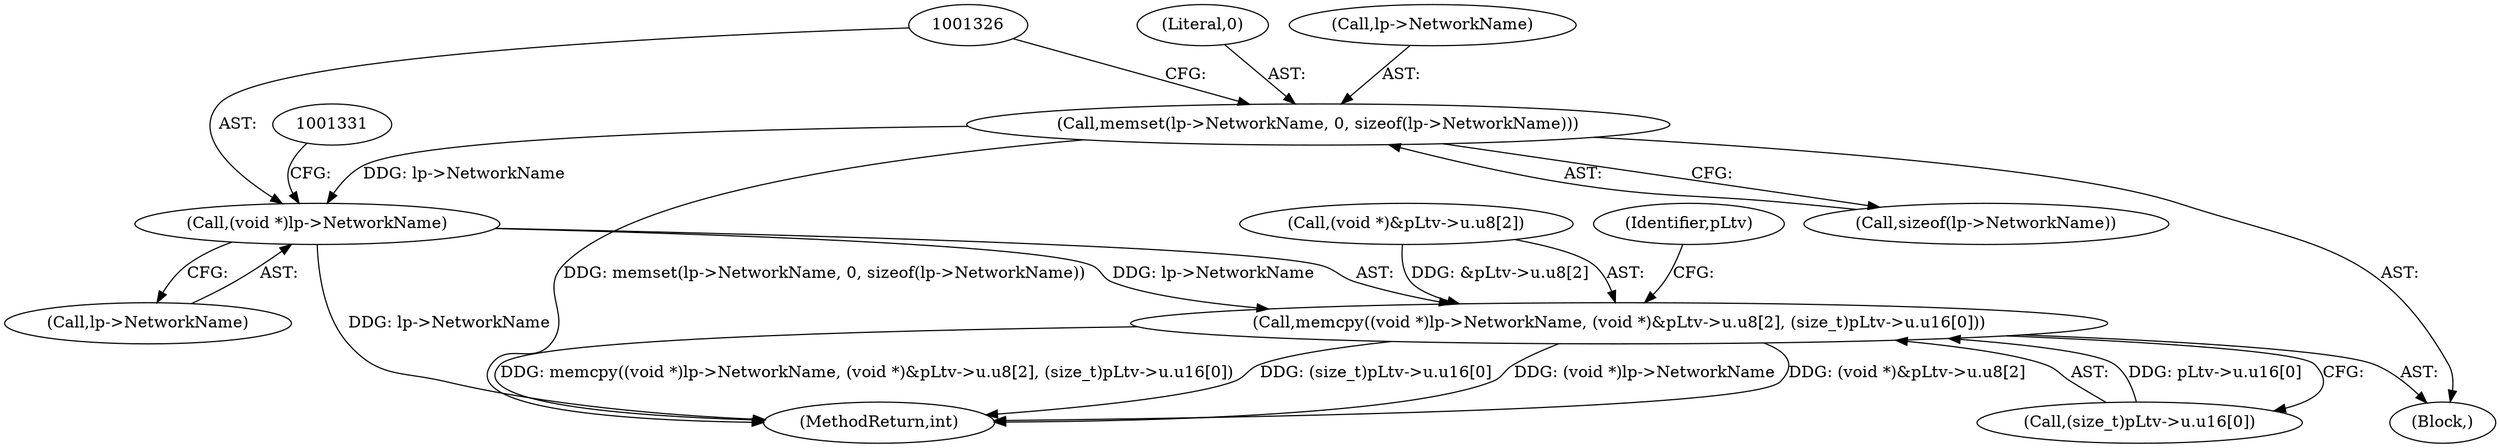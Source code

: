 digraph "0_linux_b5e2f339865fb443107e5b10603e53bbc92dc054_0@API" {
"1001315" [label="(Call,memset(lp->NetworkName, 0, sizeof(lp->NetworkName)))"];
"1001325" [label="(Call,(void *)lp->NetworkName)"];
"1001324" [label="(Call,memcpy((void *)lp->NetworkName, (void *)&pLtv->u.u8[2], (size_t)pLtv->u.u16[0]))"];
"1002520" [label="(MethodReturn,int)"];
"1001319" [label="(Literal,0)"];
"1001353" [label="(Identifier,pLtv)"];
"1001324" [label="(Call,memcpy((void *)lp->NetworkName, (void *)&pLtv->u.u8[2], (size_t)pLtv->u.u16[0]))"];
"1001315" [label="(Call,memset(lp->NetworkName, 0, sizeof(lp->NetworkName)))"];
"1001340" [label="(Call,(size_t)pLtv->u.u16[0])"];
"1001320" [label="(Call,sizeof(lp->NetworkName))"];
"1001325" [label="(Call,(void *)lp->NetworkName)"];
"1001316" [label="(Call,lp->NetworkName)"];
"1001327" [label="(Call,lp->NetworkName)"];
"1000412" [label="(Block,)"];
"1001330" [label="(Call,(void *)&pLtv->u.u8[2])"];
"1001315" -> "1000412"  [label="AST: "];
"1001315" -> "1001320"  [label="CFG: "];
"1001316" -> "1001315"  [label="AST: "];
"1001319" -> "1001315"  [label="AST: "];
"1001320" -> "1001315"  [label="AST: "];
"1001326" -> "1001315"  [label="CFG: "];
"1001315" -> "1002520"  [label="DDG: memset(lp->NetworkName, 0, sizeof(lp->NetworkName))"];
"1001315" -> "1001325"  [label="DDG: lp->NetworkName"];
"1001325" -> "1001324"  [label="AST: "];
"1001325" -> "1001327"  [label="CFG: "];
"1001326" -> "1001325"  [label="AST: "];
"1001327" -> "1001325"  [label="AST: "];
"1001331" -> "1001325"  [label="CFG: "];
"1001325" -> "1002520"  [label="DDG: lp->NetworkName"];
"1001325" -> "1001324"  [label="DDG: lp->NetworkName"];
"1001324" -> "1000412"  [label="AST: "];
"1001324" -> "1001340"  [label="CFG: "];
"1001330" -> "1001324"  [label="AST: "];
"1001340" -> "1001324"  [label="AST: "];
"1001353" -> "1001324"  [label="CFG: "];
"1001324" -> "1002520"  [label="DDG: (void *)&pLtv->u.u8[2]"];
"1001324" -> "1002520"  [label="DDG: memcpy((void *)lp->NetworkName, (void *)&pLtv->u.u8[2], (size_t)pLtv->u.u16[0])"];
"1001324" -> "1002520"  [label="DDG: (size_t)pLtv->u.u16[0]"];
"1001324" -> "1002520"  [label="DDG: (void *)lp->NetworkName"];
"1001330" -> "1001324"  [label="DDG: &pLtv->u.u8[2]"];
"1001340" -> "1001324"  [label="DDG: pLtv->u.u16[0]"];
}
